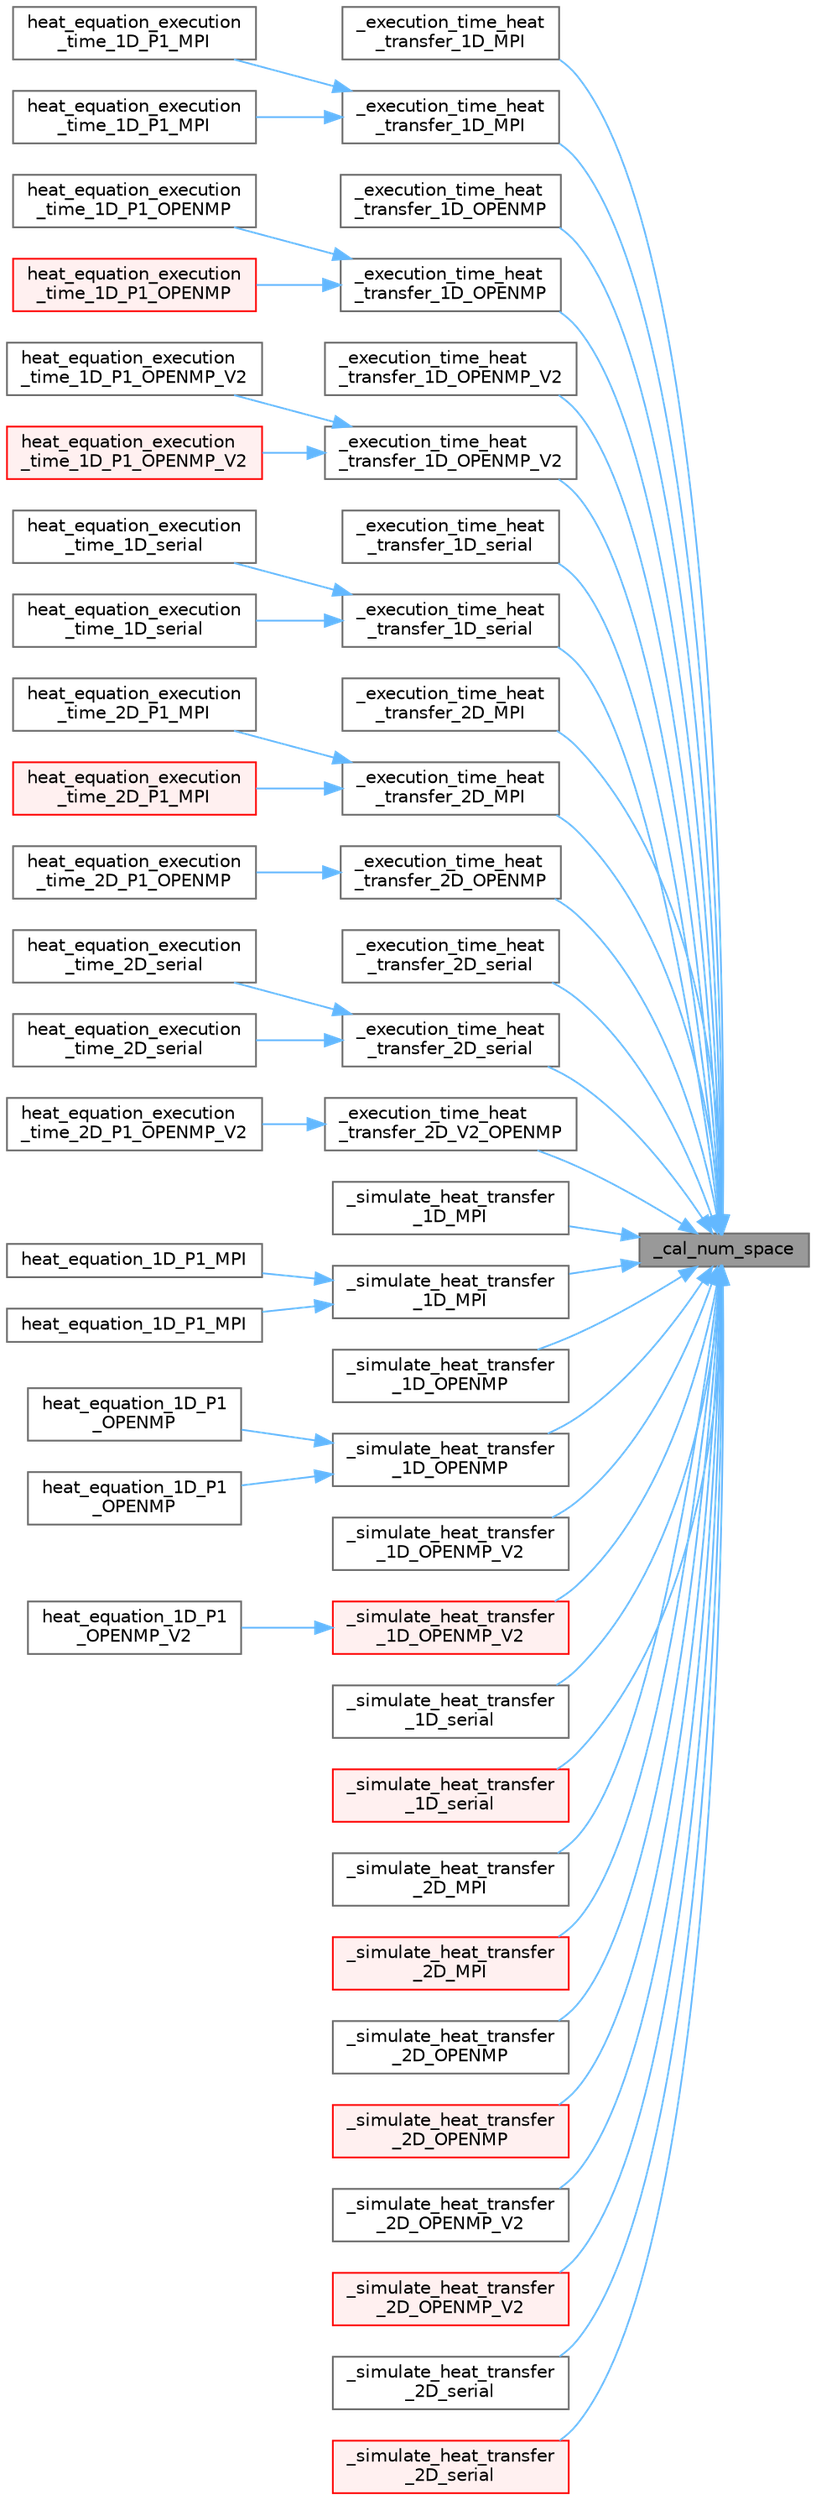 digraph "_cal_num_space"
{
 // LATEX_PDF_SIZE
  bgcolor="transparent";
  edge [fontname=Helvetica,fontsize=10,labelfontname=Helvetica,labelfontsize=10];
  node [fontname=Helvetica,fontsize=10,shape=box,height=0.2,width=0.4];
  rankdir="RL";
  Node1 [id="Node000001",label="_cal_num_space",height=0.2,width=0.4,color="gray40", fillcolor="grey60", style="filled", fontcolor="black",tooltip=" "];
  Node1 -> Node2 [id="edge1_Node000001_Node000002",dir="back",color="steelblue1",style="solid",tooltip=" "];
  Node2 [id="Node000002",label="_execution_time_heat\l_transfer_1D_MPI",height=0.2,width=0.4,color="grey40", fillcolor="white", style="filled",URL="$temp2_2thermopara_8c.html#a8d4df1ebaedf8c84054ad7a9b9fddd10",tooltip=" "];
  Node1 -> Node3 [id="edge2_Node000001_Node000003",dir="back",color="steelblue1",style="solid",tooltip=" "];
  Node3 [id="Node000003",label="_execution_time_heat\l_transfer_1D_MPI",height=0.2,width=0.4,color="grey40", fillcolor="white", style="filled",URL="$_physics___l_i_b_2src_2thermopara_8c.html#a31a2148ea0f001efd8c7bcea7a6c726f",tooltip="This is a function that simulates the heat transfer in 1D object as wire, and return the execution ti..."];
  Node3 -> Node4 [id="edge3_Node000003_Node000004",dir="back",color="steelblue1",style="solid",tooltip=" "];
  Node4 [id="Node000004",label="heat_equation_execution\l_time_1D_P1_MPI",height=0.2,width=0.4,color="grey40", fillcolor="white", style="filled",URL="$temp2_2physics_8c.html#a2e712c0198c21bb1c3077de390ff0e7f",tooltip=" "];
  Node3 -> Node5 [id="edge4_Node000003_Node000005",dir="back",color="steelblue1",style="solid",tooltip=" "];
  Node5 [id="Node000005",label="heat_equation_execution\l_time_1D_P1_MPI",height=0.2,width=0.4,color="grey40", fillcolor="white", style="filled",URL="$_physics___l_i_b_2src_2physics_8c.html#a836fd752438eca48ff6893e21cec767f",tooltip=" "];
  Node1 -> Node6 [id="edge5_Node000001_Node000006",dir="back",color="steelblue1",style="solid",tooltip=" "];
  Node6 [id="Node000006",label="_execution_time_heat\l_transfer_1D_OPENMP",height=0.2,width=0.4,color="grey40", fillcolor="white", style="filled",URL="$temp2_2thermopara_8c.html#a7333a1d982853583853f0f061642aa67",tooltip=" "];
  Node1 -> Node7 [id="edge6_Node000001_Node000007",dir="back",color="steelblue1",style="solid",tooltip=" "];
  Node7 [id="Node000007",label="_execution_time_heat\l_transfer_1D_OPENMP",height=0.2,width=0.4,color="grey40", fillcolor="white", style="filled",URL="$_physics___l_i_b_2src_2thermopara_8c.html#a86e54517f2f45ee340422527c3691564",tooltip="This is a function that simulates the heat transfer in 1D object as wire, and return the execution ti..."];
  Node7 -> Node8 [id="edge7_Node000007_Node000008",dir="back",color="steelblue1",style="solid",tooltip=" "];
  Node8 [id="Node000008",label="heat_equation_execution\l_time_1D_P1_OPENMP",height=0.2,width=0.4,color="grey40", fillcolor="white", style="filled",URL="$temp2_2physics_8c.html#adac2e8e8e2562fc952bd0ce8604600d8",tooltip=" "];
  Node7 -> Node9 [id="edge8_Node000007_Node000009",dir="back",color="steelblue1",style="solid",tooltip=" "];
  Node9 [id="Node000009",label="heat_equation_execution\l_time_1D_P1_OPENMP",height=0.2,width=0.4,color="red", fillcolor="#FFF0F0", style="filled",URL="$_physics___l_i_b_2src_2physics_8c.html#ab7206b80d87cfec3cb813f479fd0883a",tooltip=" "];
  Node1 -> Node11 [id="edge9_Node000001_Node000011",dir="back",color="steelblue1",style="solid",tooltip=" "];
  Node11 [id="Node000011",label="_execution_time_heat\l_transfer_1D_OPENMP_V2",height=0.2,width=0.4,color="grey40", fillcolor="white", style="filled",URL="$temp2_2thermopara_8c.html#aa94d4b765d88179141aa87adec839813",tooltip=" "];
  Node1 -> Node12 [id="edge10_Node000001_Node000012",dir="back",color="steelblue1",style="solid",tooltip=" "];
  Node12 [id="Node000012",label="_execution_time_heat\l_transfer_1D_OPENMP_V2",height=0.2,width=0.4,color="grey40", fillcolor="white", style="filled",URL="$_physics___l_i_b_2src_2thermopara_8c.html#ad748cccd8e3a6aa907eb38cbe41061d5",tooltip="This is a function that simulates the heat transfer in 1D object as wire, and return the execution ti..."];
  Node12 -> Node13 [id="edge11_Node000012_Node000013",dir="back",color="steelblue1",style="solid",tooltip=" "];
  Node13 [id="Node000013",label="heat_equation_execution\l_time_1D_P1_OPENMP_V2",height=0.2,width=0.4,color="grey40", fillcolor="white", style="filled",URL="$temp2_2physics_8c.html#a62c914e92a965627cbe6d408f1c89933",tooltip=" "];
  Node12 -> Node14 [id="edge12_Node000012_Node000014",dir="back",color="steelblue1",style="solid",tooltip=" "];
  Node14 [id="Node000014",label="heat_equation_execution\l_time_1D_P1_OPENMP_V2",height=0.2,width=0.4,color="red", fillcolor="#FFF0F0", style="filled",URL="$_physics___l_i_b_2src_2physics_8c.html#afe2df8f62ecbf0d2218874027604f60b",tooltip=" "];
  Node1 -> Node15 [id="edge13_Node000001_Node000015",dir="back",color="steelblue1",style="solid",tooltip=" "];
  Node15 [id="Node000015",label="_execution_time_heat\l_transfer_1D_serial",height=0.2,width=0.4,color="grey40", fillcolor="white", style="filled",URL="$temp2_2thermoserial_8c.html#a8756dcb4eafbcfa5708f4812f544ce6c",tooltip=" "];
  Node1 -> Node16 [id="edge14_Node000001_Node000016",dir="back",color="steelblue1",style="solid",tooltip=" "];
  Node16 [id="Node000016",label="_execution_time_heat\l_transfer_1D_serial",height=0.2,width=0.4,color="grey40", fillcolor="white", style="filled",URL="$_physics___l_i_b_2src_2thermoserial_8c.html#ab331ae7290ea618f5facdb1af3d90b30",tooltip="This is a function that simulates the heat transfer in 1D object as wire, and return the execution ti..."];
  Node16 -> Node17 [id="edge15_Node000016_Node000017",dir="back",color="steelblue1",style="solid",tooltip=" "];
  Node17 [id="Node000017",label="heat_equation_execution\l_time_1D_serial",height=0.2,width=0.4,color="grey40", fillcolor="white", style="filled",URL="$temp2_2physics_8c.html#ace8806fbbdd2f8cbdce5d1594776e108",tooltip=" "];
  Node16 -> Node18 [id="edge16_Node000016_Node000018",dir="back",color="steelblue1",style="solid",tooltip=" "];
  Node18 [id="Node000018",label="heat_equation_execution\l_time_1D_serial",height=0.2,width=0.4,color="grey40", fillcolor="white", style="filled",URL="$_physics___l_i_b_2src_2physics_8c.html#aa095602956542bc2a024ff4da7f7eac5",tooltip=" "];
  Node1 -> Node19 [id="edge17_Node000001_Node000019",dir="back",color="steelblue1",style="solid",tooltip=" "];
  Node19 [id="Node000019",label="_execution_time_heat\l_transfer_2D_MPI",height=0.2,width=0.4,color="grey40", fillcolor="white", style="filled",URL="$temp2_2thermopara_8c.html#ab2db8d756609cd0e86b7a855b5ad31f2",tooltip=" "];
  Node1 -> Node20 [id="edge18_Node000001_Node000020",dir="back",color="steelblue1",style="solid",tooltip=" "];
  Node20 [id="Node000020",label="_execution_time_heat\l_transfer_2D_MPI",height=0.2,width=0.4,color="grey40", fillcolor="white", style="filled",URL="$_physics___l_i_b_2src_2thermopara_8c.html#adc762cc9c18fb8275738c7c54a47af56",tooltip="This is a function that simulates the heat transfer in 2D object, and return the execution time witho..."];
  Node20 -> Node21 [id="edge19_Node000020_Node000021",dir="back",color="steelblue1",style="solid",tooltip=" "];
  Node21 [id="Node000021",label="heat_equation_execution\l_time_2D_P1_MPI",height=0.2,width=0.4,color="grey40", fillcolor="white", style="filled",URL="$temp2_2physics_8c.html#abae43a4b6e203c738614e7c3eb7c3e82",tooltip=" "];
  Node20 -> Node22 [id="edge20_Node000020_Node000022",dir="back",color="steelblue1",style="solid",tooltip=" "];
  Node22 [id="Node000022",label="heat_equation_execution\l_time_2D_P1_MPI",height=0.2,width=0.4,color="red", fillcolor="#FFF0F0", style="filled",URL="$_physics___l_i_b_2src_2physics_8c.html#ab5d9ea90faf46664d2c638d819137667",tooltip=" "];
  Node1 -> Node23 [id="edge21_Node000001_Node000023",dir="back",color="steelblue1",style="solid",tooltip=" "];
  Node23 [id="Node000023",label="_execution_time_heat\l_transfer_2D_OPENMP",height=0.2,width=0.4,color="grey40", fillcolor="white", style="filled",URL="$_physics___l_i_b_2src_2thermopara_8c.html#a85f8b733d6b1a5cba79bf0651ba70abb",tooltip="This is a function that simulates the heat transfer in 2D object, and return the execution time witho..."];
  Node23 -> Node24 [id="edge22_Node000023_Node000024",dir="back",color="steelblue1",style="solid",tooltip=" "];
  Node24 [id="Node000024",label="heat_equation_execution\l_time_2D_P1_OPENMP",height=0.2,width=0.4,color="grey40", fillcolor="white", style="filled",URL="$_physics___l_i_b_2src_2physics_8c.html#aa7e26d1fc4e8ef65b81a0db162122b40",tooltip=" "];
  Node1 -> Node25 [id="edge23_Node000001_Node000025",dir="back",color="steelblue1",style="solid",tooltip=" "];
  Node25 [id="Node000025",label="_execution_time_heat\l_transfer_2D_serial",height=0.2,width=0.4,color="grey40", fillcolor="white", style="filled",URL="$temp2_2thermoserial_8c.html#accea1c7fc8e65197d9af0b58b8bbf96b",tooltip=" "];
  Node1 -> Node26 [id="edge24_Node000001_Node000026",dir="back",color="steelblue1",style="solid",tooltip=" "];
  Node26 [id="Node000026",label="_execution_time_heat\l_transfer_2D_serial",height=0.2,width=0.4,color="grey40", fillcolor="white", style="filled",URL="$_physics___l_i_b_2src_2thermoserial_8c.html#a4bb3e6c1d760c9f15a9be5172eec61d0",tooltip="This is a function that simulates the heat transfer in 2D object, and return the execution time witho..."];
  Node26 -> Node27 [id="edge25_Node000026_Node000027",dir="back",color="steelblue1",style="solid",tooltip=" "];
  Node27 [id="Node000027",label="heat_equation_execution\l_time_2D_serial",height=0.2,width=0.4,color="grey40", fillcolor="white", style="filled",URL="$temp2_2physics_8c.html#a98eca1ec0b0448c2e27a6854e5283bcf",tooltip=" "];
  Node26 -> Node28 [id="edge26_Node000026_Node000028",dir="back",color="steelblue1",style="solid",tooltip=" "];
  Node28 [id="Node000028",label="heat_equation_execution\l_time_2D_serial",height=0.2,width=0.4,color="grey40", fillcolor="white", style="filled",URL="$_physics___l_i_b_2src_2physics_8c.html#ab02315d90676197d2d723823d13cb4f9",tooltip=" "];
  Node1 -> Node29 [id="edge27_Node000001_Node000029",dir="back",color="steelblue1",style="solid",tooltip=" "];
  Node29 [id="Node000029",label="_execution_time_heat\l_transfer_2D_V2_OPENMP",height=0.2,width=0.4,color="grey40", fillcolor="white", style="filled",URL="$_physics___l_i_b_2src_2thermopara_8c.html#a1f450162437fffc119cbffc145777a5a",tooltip="This is a function that simulates the heat transfer in 2D object, and return the execution time witho..."];
  Node29 -> Node30 [id="edge28_Node000029_Node000030",dir="back",color="steelblue1",style="solid",tooltip=" "];
  Node30 [id="Node000030",label="heat_equation_execution\l_time_2D_P1_OPENMP_V2",height=0.2,width=0.4,color="grey40", fillcolor="white", style="filled",URL="$_physics___l_i_b_2src_2physics_8c.html#a1e607944581d454ec37f0a644ecc492f",tooltip=" "];
  Node1 -> Node31 [id="edge29_Node000001_Node000031",dir="back",color="steelblue1",style="solid",tooltip=" "];
  Node31 [id="Node000031",label="_simulate_heat_transfer\l_1D_MPI",height=0.2,width=0.4,color="grey40", fillcolor="white", style="filled",URL="$temp2_2thermopara_8c.html#a542cbdf692b95abe8215a05f1087f5f2",tooltip=" "];
  Node1 -> Node32 [id="edge30_Node000001_Node000032",dir="back",color="steelblue1",style="solid",tooltip=" "];
  Node32 [id="Node000032",label="_simulate_heat_transfer\l_1D_MPI",height=0.2,width=0.4,color="grey40", fillcolor="white", style="filled",URL="$_physics___l_i_b_2src_2thermopara_8c.html#a9c6c2842e0d1c2a46468f764d5481ec4",tooltip="This is a function that simulates the heat transfer in 1D object as wire, and each core writes the re..."];
  Node32 -> Node33 [id="edge31_Node000032_Node000033",dir="back",color="steelblue1",style="solid",tooltip=" "];
  Node33 [id="Node000033",label="heat_equation_1D_P1_MPI",height=0.2,width=0.4,color="grey40", fillcolor="white", style="filled",URL="$temp2_2physics_8c.html#a7282587b634b4fcbdf8e9ad99371dcad",tooltip=" "];
  Node32 -> Node34 [id="edge32_Node000032_Node000034",dir="back",color="steelblue1",style="solid",tooltip=" "];
  Node34 [id="Node000034",label="heat_equation_1D_P1_MPI",height=0.2,width=0.4,color="grey40", fillcolor="white", style="filled",URL="$_physics___l_i_b_2src_2physics_8c.html#a19b0b58d1e72c4b85fa1672b14555210",tooltip=" "];
  Node1 -> Node35 [id="edge33_Node000001_Node000035",dir="back",color="steelblue1",style="solid",tooltip=" "];
  Node35 [id="Node000035",label="_simulate_heat_transfer\l_1D_OPENMP",height=0.2,width=0.4,color="grey40", fillcolor="white", style="filled",URL="$temp2_2thermopara_8c.html#a6339b9688294142250b1cfd1dc2c5d2b",tooltip=" "];
  Node1 -> Node36 [id="edge34_Node000001_Node000036",dir="back",color="steelblue1",style="solid",tooltip=" "];
  Node36 [id="Node000036",label="_simulate_heat_transfer\l_1D_OPENMP",height=0.2,width=0.4,color="grey40", fillcolor="white", style="filled",URL="$_physics___l_i_b_2src_2thermopara_8c.html#a1be44030d66018e8684abb8fc0c91d9a",tooltip="This is a function that simulates the heat transfer in 1D object as wire, and writes the result to a ..."];
  Node36 -> Node37 [id="edge35_Node000036_Node000037",dir="back",color="steelblue1",style="solid",tooltip=" "];
  Node37 [id="Node000037",label="heat_equation_1D_P1\l_OPENMP",height=0.2,width=0.4,color="grey40", fillcolor="white", style="filled",URL="$temp2_2physics_8c.html#ac24dcf88cd31876ae5875e3bffcd536e",tooltip=" "];
  Node36 -> Node38 [id="edge36_Node000036_Node000038",dir="back",color="steelblue1",style="solid",tooltip=" "];
  Node38 [id="Node000038",label="heat_equation_1D_P1\l_OPENMP",height=0.2,width=0.4,color="grey40", fillcolor="white", style="filled",URL="$_physics___l_i_b_2src_2physics_8c.html#a38c136c435bf6f862127e3cfaccc1a0e",tooltip=" "];
  Node1 -> Node39 [id="edge37_Node000001_Node000039",dir="back",color="steelblue1",style="solid",tooltip=" "];
  Node39 [id="Node000039",label="_simulate_heat_transfer\l_1D_OPENMP_V2",height=0.2,width=0.4,color="grey40", fillcolor="white", style="filled",URL="$temp2_2thermopara_8c.html#a30635a8a56216669c64d30b4cad7322b",tooltip=" "];
  Node1 -> Node40 [id="edge38_Node000001_Node000040",dir="back",color="steelblue1",style="solid",tooltip=" "];
  Node40 [id="Node000040",label="_simulate_heat_transfer\l_1D_OPENMP_V2",height=0.2,width=0.4,color="red", fillcolor="#FFF0F0", style="filled",URL="$_physics___l_i_b_2src_2thermopara_8c.html#a475c2355339d18dcdb4abd1e852fe4fa",tooltip="This is a function that simulates the heat transfer in 1D object as wire, and writes the result to a ..."];
  Node40 -> Node41 [id="edge39_Node000040_Node000041",dir="back",color="steelblue1",style="solid",tooltip=" "];
  Node41 [id="Node000041",label="heat_equation_1D_P1\l_OPENMP_V2",height=0.2,width=0.4,color="grey40", fillcolor="white", style="filled",URL="$temp2_2physics_8c.html#aaf44dd281e29d8944f7e927cc08f4c31",tooltip=" "];
  Node1 -> Node43 [id="edge40_Node000001_Node000043",dir="back",color="steelblue1",style="solid",tooltip=" "];
  Node43 [id="Node000043",label="_simulate_heat_transfer\l_1D_serial",height=0.2,width=0.4,color="grey40", fillcolor="white", style="filled",URL="$temp2_2thermoserial_8c.html#a5a6d42eb42cbadaa4a748460c405c724",tooltip=" "];
  Node1 -> Node44 [id="edge41_Node000001_Node000044",dir="back",color="steelblue1",style="solid",tooltip=" "];
  Node44 [id="Node000044",label="_simulate_heat_transfer\l_1D_serial",height=0.2,width=0.4,color="red", fillcolor="#FFF0F0", style="filled",URL="$_physics___l_i_b_2src_2thermoserial_8c.html#a8e0a92ebccc2fb02fedc8152a0263022",tooltip="This is a function that simulates the heat transfer in 1D object as wire, and write the result to a f..."];
  Node1 -> Node47 [id="edge42_Node000001_Node000047",dir="back",color="steelblue1",style="solid",tooltip=" "];
  Node47 [id="Node000047",label="_simulate_heat_transfer\l_2D_MPI",height=0.2,width=0.4,color="grey40", fillcolor="white", style="filled",URL="$temp2_2thermopara_8c.html#a56675f3fe0e28f6140c23ac30a3772cc",tooltip=" "];
  Node1 -> Node48 [id="edge43_Node000001_Node000048",dir="back",color="steelblue1",style="solid",tooltip=" "];
  Node48 [id="Node000048",label="_simulate_heat_transfer\l_2D_MPI",height=0.2,width=0.4,color="red", fillcolor="#FFF0F0", style="filled",URL="$_physics___l_i_b_2src_2thermopara_8c.html#a954f39712c3ab8565de98833760a6fc6",tooltip="This is a function that simulates the heat transfer in 2D object, and each core writes the result to ..."];
  Node1 -> Node51 [id="edge44_Node000001_Node000051",dir="back",color="steelblue1",style="solid",tooltip=" "];
  Node51 [id="Node000051",label="_simulate_heat_transfer\l_2D_OPENMP",height=0.2,width=0.4,color="grey40", fillcolor="white", style="filled",URL="$temp2_2thermopara_8c.html#a9cbaaadbc5ef17b1bc90369699bd054f",tooltip=" "];
  Node1 -> Node52 [id="edge45_Node000001_Node000052",dir="back",color="steelblue1",style="solid",tooltip=" "];
  Node52 [id="Node000052",label="_simulate_heat_transfer\l_2D_OPENMP",height=0.2,width=0.4,color="red", fillcolor="#FFF0F0", style="filled",URL="$_physics___l_i_b_2src_2thermopara_8c.html#a7ae68140a2087aac5dcd9c777c43171d",tooltip="This is a function that simulates the heat transfer in 2D object, and each core writes the result to ..."];
  Node1 -> Node55 [id="edge46_Node000001_Node000055",dir="back",color="steelblue1",style="solid",tooltip=" "];
  Node55 [id="Node000055",label="_simulate_heat_transfer\l_2D_OPENMP_V2",height=0.2,width=0.4,color="grey40", fillcolor="white", style="filled",URL="$temp2_2thermopara_8c.html#a183919e9f325880c6e1cba219e70f155",tooltip=" "];
  Node1 -> Node56 [id="edge47_Node000001_Node000056",dir="back",color="steelblue1",style="solid",tooltip=" "];
  Node56 [id="Node000056",label="_simulate_heat_transfer\l_2D_OPENMP_V2",height=0.2,width=0.4,color="red", fillcolor="#FFF0F0", style="filled",URL="$_physics___l_i_b_2src_2thermopara_8c.html#a8bcb555d6835423c6f4047f24a32d03a",tooltip="This is a function that simulates the heat transfer in 2D object, and each core writes the result to ..."];
  Node1 -> Node59 [id="edge48_Node000001_Node000059",dir="back",color="steelblue1",style="solid",tooltip=" "];
  Node59 [id="Node000059",label="_simulate_heat_transfer\l_2D_serial",height=0.2,width=0.4,color="grey40", fillcolor="white", style="filled",URL="$temp2_2thermoserial_8c.html#a0213262e295a69fa99a71c23c49e672d",tooltip=" "];
  Node1 -> Node60 [id="edge49_Node000001_Node000060",dir="back",color="steelblue1",style="solid",tooltip=" "];
  Node60 [id="Node000060",label="_simulate_heat_transfer\l_2D_serial",height=0.2,width=0.4,color="red", fillcolor="#FFF0F0", style="filled",URL="$_physics___l_i_b_2src_2thermoserial_8c.html#aa2425de9a1bce6599e496f1cf52bb1f5",tooltip="This is a function that simulates the heat transfer in 2D object, and write the result to a file."];
}
